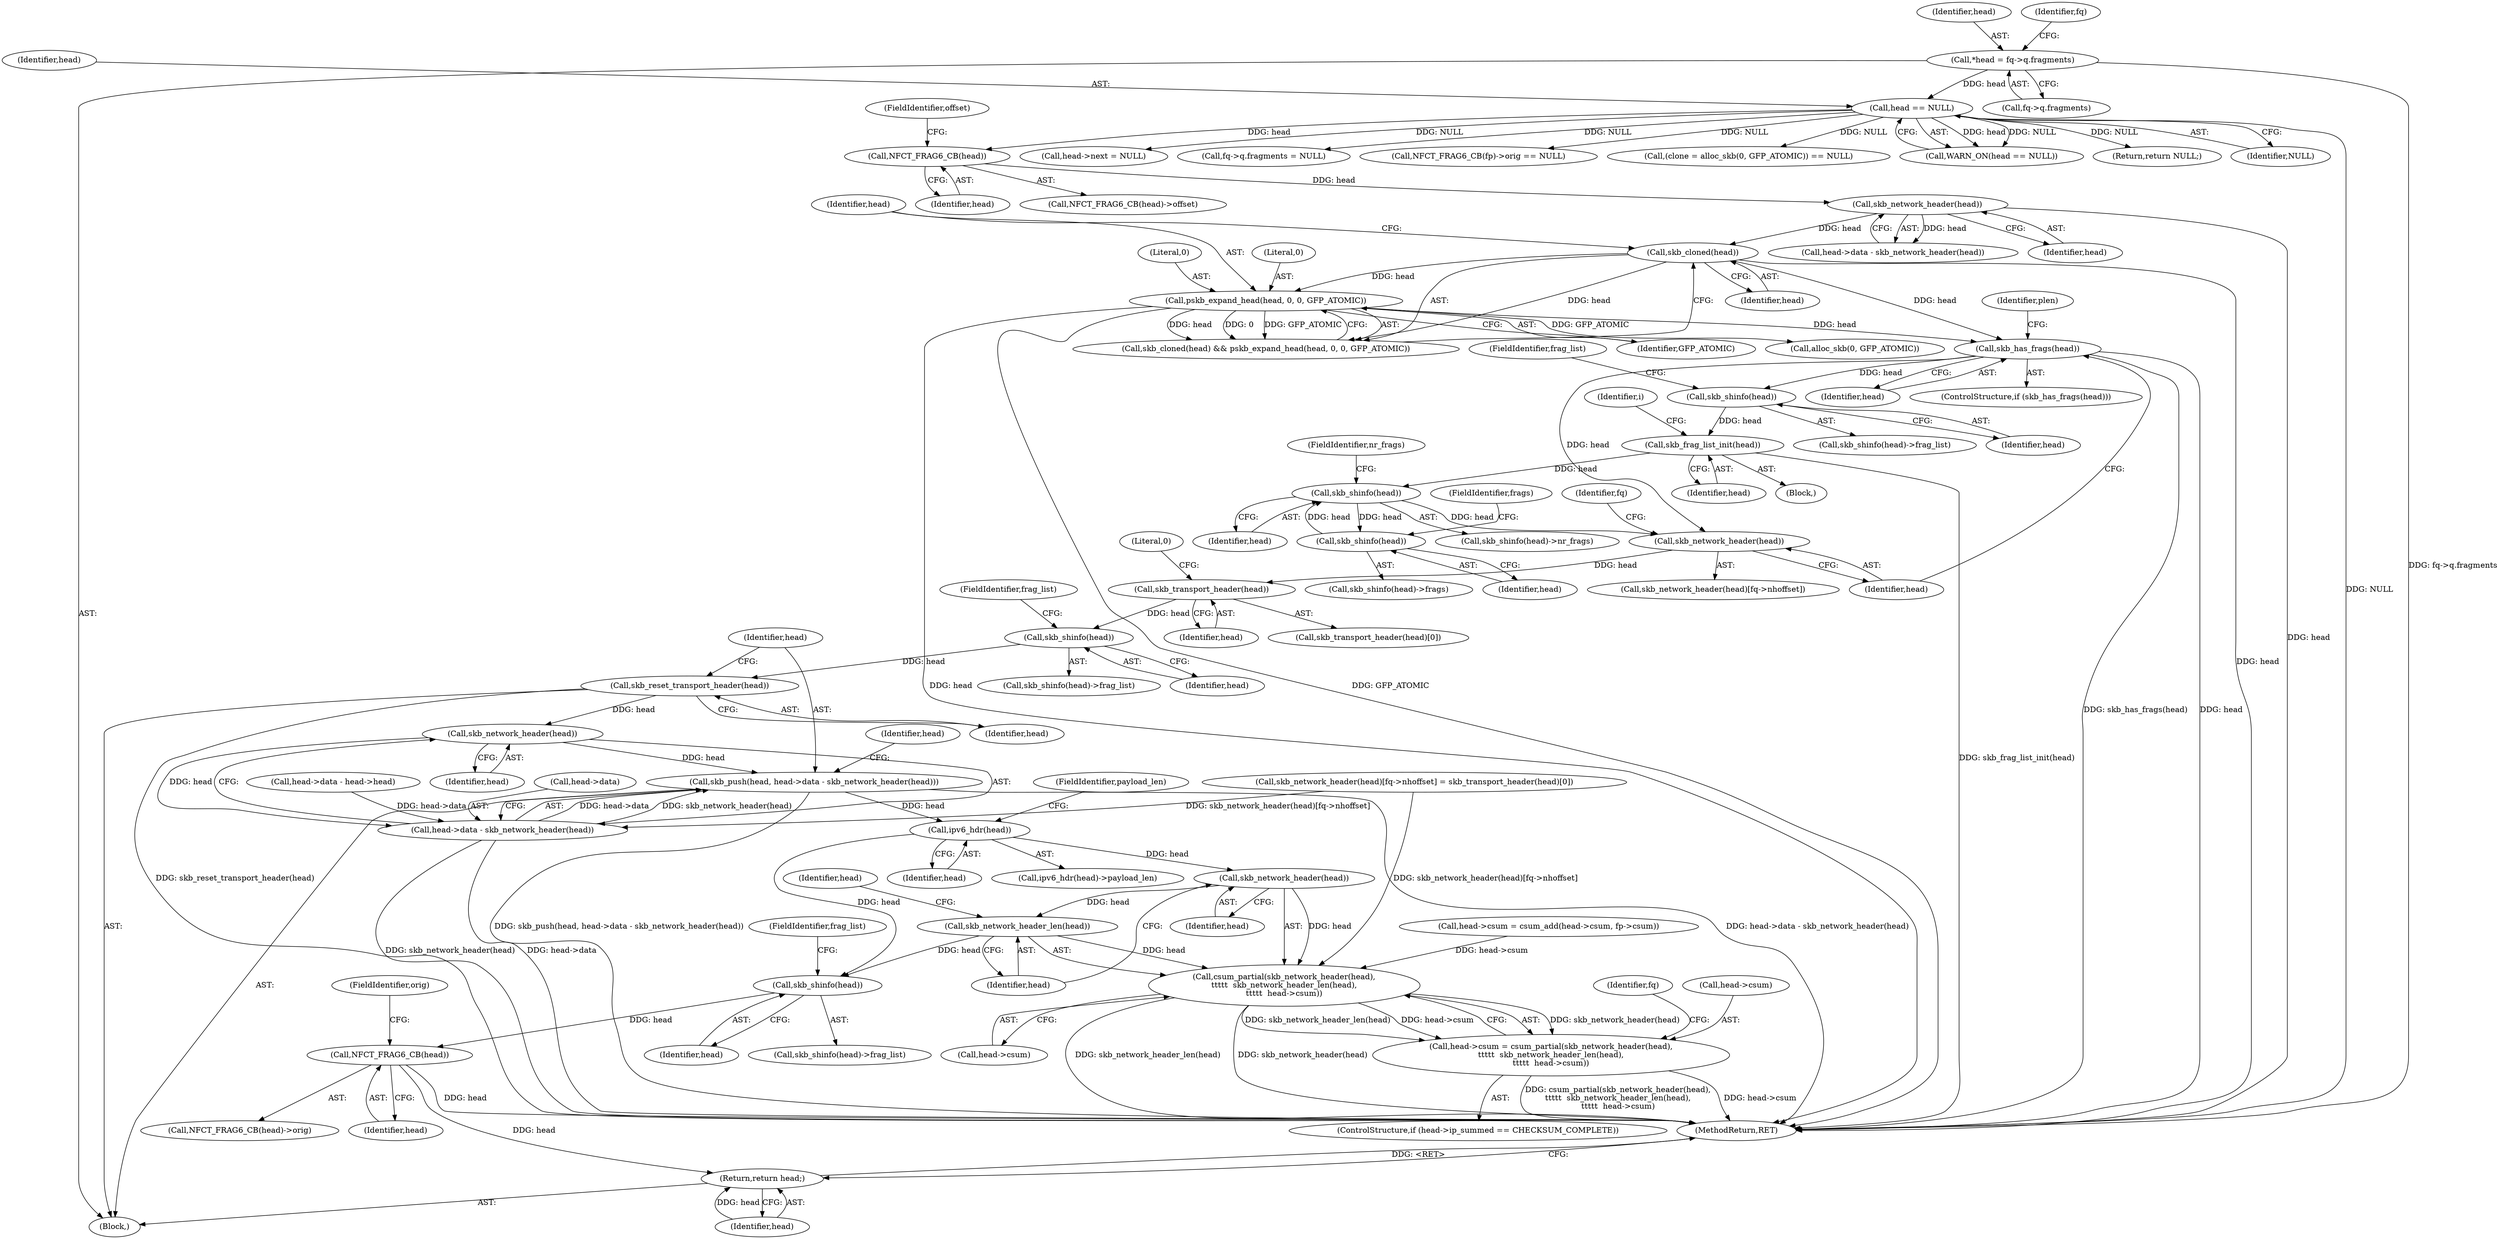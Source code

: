 digraph "0_linux_9e2dcf72023d1447f09c47d77c99b0c49659e5ce_0@pointer" {
"1000341" [label="(Call,skb_shinfo(head))"];
"1000304" [label="(Call,skb_transport_header(head))"];
"1000298" [label="(Call,skb_network_header(head))"];
"1000177" [label="(Call,skb_has_frags(head))"];
"1000167" [label="(Call,pskb_expand_head(head, 0, 0, GFP_ATOMIC))"];
"1000165" [label="(Call,skb_cloned(head))"];
"1000142" [label="(Call,skb_network_header(head))"];
"1000131" [label="(Call,NFCT_FRAG6_CB(head))"];
"1000125" [label="(Call,head == NULL)"];
"1000114" [label="(Call,*head = fq->q.fragments)"];
"1000228" [label="(Call,skb_shinfo(head))"];
"1000238" [label="(Call,skb_shinfo(head))"];
"1000219" [label="(Call,skb_frag_list_init(head))"];
"1000216" [label="(Call,skb_shinfo(head))"];
"1000347" [label="(Call,skb_reset_transport_header(head))"];
"1000355" [label="(Call,skb_network_header(head))"];
"1000349" [label="(Call,skb_push(head, head->data - skb_network_header(head)))"];
"1000459" [label="(Call,ipv6_hdr(head))"];
"1000475" [label="(Call,skb_network_header(head))"];
"1000474" [label="(Call,csum_partial(skb_network_header(head),\n\t\t\t\t\t  skb_network_header_len(head),\n\t\t\t\t\t  head->csum))"];
"1000470" [label="(Call,head->csum = csum_partial(skb_network_header(head),\n\t\t\t\t\t  skb_network_header_len(head),\n\t\t\t\t\t  head->csum))"];
"1000477" [label="(Call,skb_network_header_len(head))"];
"1000492" [label="(Call,skb_shinfo(head))"];
"1000510" [label="(Call,NFCT_FRAG6_CB(head))"];
"1000542" [label="(Return,return head;)"];
"1000351" [label="(Call,head->data - skb_network_header(head))"];
"1000479" [label="(Call,head->csum)"];
"1000110" [label="(Block,)"];
"1000340" [label="(Call,skb_shinfo(head)->frag_list)"];
"1000438" [label="(Call,head->next = NULL)"];
"1000178" [label="(Identifier,head)"];
"1000132" [label="(Identifier,head)"];
"1000130" [label="(Call,NFCT_FRAG6_CB(head)->offset)"];
"1000543" [label="(Identifier,head)"];
"1000351" [label="(Call,head->data - skb_network_header(head))"];
"1000116" [label="(Call,fq->q.fragments)"];
"1000219" [label="(Call,skb_frag_list_init(head))"];
"1000131" [label="(Call,NFCT_FRAG6_CB(head))"];
"1000176" [label="(ControlStructure,if (skb_has_frags(head)))"];
"1000215" [label="(Call,skb_shinfo(head)->frag_list)"];
"1000482" [label="(Call,fq->q.fragments = NULL)"];
"1000458" [label="(Call,ipv6_hdr(head)->payload_len)"];
"1000485" [label="(Identifier,fq)"];
"1000355" [label="(Call,skb_network_header(head))"];
"1000165" [label="(Call,skb_cloned(head))"];
"1000240" [label="(FieldIdentifier,frags)"];
"1000492" [label="(Call,skb_shinfo(head))"];
"1000342" [label="(Identifier,head)"];
"1000126" [label="(Identifier,head)"];
"1000476" [label="(Identifier,head)"];
"1000509" [label="(Call,NFCT_FRAG6_CB(head)->orig)"];
"1000496" [label="(Call,NFCT_FRAG6_CB(fp)->orig == NULL)"];
"1000216" [label="(Call,skb_shinfo(head))"];
"1000239" [label="(Identifier,head)"];
"1000510" [label="(Call,NFCT_FRAG6_CB(head))"];
"1000177" [label="(Call,skb_has_frags(head))"];
"1000359" [label="(Identifier,head)"];
"1000168" [label="(Identifier,head)"];
"1000115" [label="(Identifier,head)"];
"1000512" [label="(FieldIdentifier,orig)"];
"1000220" [label="(Identifier,head)"];
"1000474" [label="(Call,csum_partial(skb_network_header(head),\n\t\t\t\t\t  skb_network_header_len(head),\n\t\t\t\t\t  head->csum))"];
"1000356" [label="(Identifier,head)"];
"1000304" [label="(Call,skb_transport_header(head))"];
"1000133" [label="(FieldIdentifier,offset)"];
"1000227" [label="(Call,skb_shinfo(head)->nr_frags)"];
"1000480" [label="(Identifier,head)"];
"1000297" [label="(Call,skb_network_header(head)[fq->nhoffset])"];
"1000350" [label="(Identifier,head)"];
"1000125" [label="(Call,head == NULL)"];
"1000511" [label="(Identifier,head)"];
"1000318" [label="(Call,head->data - head->head)"];
"1000228" [label="(Call,skb_shinfo(head))"];
"1000478" [label="(Identifier,head)"];
"1000230" [label="(FieldIdentifier,nr_frags)"];
"1000187" [label="(Call,(clone = alloc_skb(0, GFP_ATOMIC)) == NULL)"];
"1000343" [label="(FieldIdentifier,frag_list)"];
"1000124" [label="(Call,WARN_ON(head == NULL))"];
"1000305" [label="(Identifier,head)"];
"1000542" [label="(Return,return head;)"];
"1000218" [label="(FieldIdentifier,frag_list)"];
"1000164" [label="(Call,skb_cloned(head) && pskb_expand_head(head, 0, 0, GFP_ATOMIC))"];
"1000494" [label="(FieldIdentifier,frag_list)"];
"1000171" [label="(Identifier,GFP_ATOMIC)"];
"1000554" [label="(MethodReturn,RET)"];
"1000238" [label="(Call,skb_shinfo(head))"];
"1000470" [label="(Call,head->csum = csum_partial(skb_network_header(head),\n\t\t\t\t\t  skb_network_header_len(head),\n\t\t\t\t\t  head->csum))"];
"1000184" [label="(Identifier,plen)"];
"1000471" [label="(Call,head->csum)"];
"1000229" [label="(Identifier,head)"];
"1000166" [label="(Identifier,head)"];
"1000348" [label="(Identifier,head)"];
"1000341" [label="(Call,skb_shinfo(head))"];
"1000143" [label="(Identifier,head)"];
"1000170" [label="(Literal,0)"];
"1000190" [label="(Call,alloc_skb(0, GFP_ATOMIC))"];
"1000306" [label="(Literal,0)"];
"1000138" [label="(Call,head->data - skb_network_header(head))"];
"1000301" [label="(Identifier,fq)"];
"1000477" [label="(Call,skb_network_header_len(head))"];
"1000223" [label="(Identifier,i)"];
"1000349" [label="(Call,skb_push(head, head->data - skb_network_header(head)))"];
"1000464" [label="(ControlStructure,if (head->ip_summed == CHECKSUM_COMPLETE))"];
"1000179" [label="(Block,)"];
"1000296" [label="(Call,skb_network_header(head)[fq->nhoffset] = skb_transport_header(head)[0])"];
"1000552" [label="(Return,return NULL;)"];
"1000114" [label="(Call,*head = fq->q.fragments)"];
"1000352" [label="(Call,head->data)"];
"1000299" [label="(Identifier,head)"];
"1000459" [label="(Call,ipv6_hdr(head))"];
"1000298" [label="(Call,skb_network_header(head))"];
"1000303" [label="(Call,skb_transport_header(head)[0])"];
"1000412" [label="(Call,head->csum = csum_add(head->csum, fp->csum))"];
"1000169" [label="(Literal,0)"];
"1000491" [label="(Call,skb_shinfo(head)->frag_list)"];
"1000493" [label="(Identifier,head)"];
"1000237" [label="(Call,skb_shinfo(head)->frags)"];
"1000142" [label="(Call,skb_network_header(head))"];
"1000127" [label="(Identifier,NULL)"];
"1000217" [label="(Identifier,head)"];
"1000460" [label="(Identifier,head)"];
"1000347" [label="(Call,skb_reset_transport_header(head))"];
"1000123" [label="(Identifier,fq)"];
"1000461" [label="(FieldIdentifier,payload_len)"];
"1000167" [label="(Call,pskb_expand_head(head, 0, 0, GFP_ATOMIC))"];
"1000475" [label="(Call,skb_network_header(head))"];
"1000341" -> "1000340"  [label="AST: "];
"1000341" -> "1000342"  [label="CFG: "];
"1000342" -> "1000341"  [label="AST: "];
"1000343" -> "1000341"  [label="CFG: "];
"1000304" -> "1000341"  [label="DDG: head"];
"1000341" -> "1000347"  [label="DDG: head"];
"1000304" -> "1000303"  [label="AST: "];
"1000304" -> "1000305"  [label="CFG: "];
"1000305" -> "1000304"  [label="AST: "];
"1000306" -> "1000304"  [label="CFG: "];
"1000298" -> "1000304"  [label="DDG: head"];
"1000298" -> "1000297"  [label="AST: "];
"1000298" -> "1000299"  [label="CFG: "];
"1000299" -> "1000298"  [label="AST: "];
"1000301" -> "1000298"  [label="CFG: "];
"1000177" -> "1000298"  [label="DDG: head"];
"1000228" -> "1000298"  [label="DDG: head"];
"1000177" -> "1000176"  [label="AST: "];
"1000177" -> "1000178"  [label="CFG: "];
"1000178" -> "1000177"  [label="AST: "];
"1000184" -> "1000177"  [label="CFG: "];
"1000299" -> "1000177"  [label="CFG: "];
"1000177" -> "1000554"  [label="DDG: head"];
"1000177" -> "1000554"  [label="DDG: skb_has_frags(head)"];
"1000167" -> "1000177"  [label="DDG: head"];
"1000165" -> "1000177"  [label="DDG: head"];
"1000177" -> "1000216"  [label="DDG: head"];
"1000167" -> "1000164"  [label="AST: "];
"1000167" -> "1000171"  [label="CFG: "];
"1000168" -> "1000167"  [label="AST: "];
"1000169" -> "1000167"  [label="AST: "];
"1000170" -> "1000167"  [label="AST: "];
"1000171" -> "1000167"  [label="AST: "];
"1000164" -> "1000167"  [label="CFG: "];
"1000167" -> "1000554"  [label="DDG: head"];
"1000167" -> "1000554"  [label="DDG: GFP_ATOMIC"];
"1000167" -> "1000164"  [label="DDG: head"];
"1000167" -> "1000164"  [label="DDG: 0"];
"1000167" -> "1000164"  [label="DDG: GFP_ATOMIC"];
"1000165" -> "1000167"  [label="DDG: head"];
"1000167" -> "1000190"  [label="DDG: GFP_ATOMIC"];
"1000165" -> "1000164"  [label="AST: "];
"1000165" -> "1000166"  [label="CFG: "];
"1000166" -> "1000165"  [label="AST: "];
"1000168" -> "1000165"  [label="CFG: "];
"1000164" -> "1000165"  [label="CFG: "];
"1000165" -> "1000554"  [label="DDG: head"];
"1000165" -> "1000164"  [label="DDG: head"];
"1000142" -> "1000165"  [label="DDG: head"];
"1000142" -> "1000138"  [label="AST: "];
"1000142" -> "1000143"  [label="CFG: "];
"1000143" -> "1000142"  [label="AST: "];
"1000138" -> "1000142"  [label="CFG: "];
"1000142" -> "1000554"  [label="DDG: head"];
"1000142" -> "1000138"  [label="DDG: head"];
"1000131" -> "1000142"  [label="DDG: head"];
"1000131" -> "1000130"  [label="AST: "];
"1000131" -> "1000132"  [label="CFG: "];
"1000132" -> "1000131"  [label="AST: "];
"1000133" -> "1000131"  [label="CFG: "];
"1000125" -> "1000131"  [label="DDG: head"];
"1000125" -> "1000124"  [label="AST: "];
"1000125" -> "1000127"  [label="CFG: "];
"1000126" -> "1000125"  [label="AST: "];
"1000127" -> "1000125"  [label="AST: "];
"1000124" -> "1000125"  [label="CFG: "];
"1000125" -> "1000554"  [label="DDG: NULL"];
"1000125" -> "1000124"  [label="DDG: head"];
"1000125" -> "1000124"  [label="DDG: NULL"];
"1000114" -> "1000125"  [label="DDG: head"];
"1000125" -> "1000187"  [label="DDG: NULL"];
"1000125" -> "1000438"  [label="DDG: NULL"];
"1000125" -> "1000482"  [label="DDG: NULL"];
"1000125" -> "1000496"  [label="DDG: NULL"];
"1000125" -> "1000552"  [label="DDG: NULL"];
"1000114" -> "1000110"  [label="AST: "];
"1000114" -> "1000116"  [label="CFG: "];
"1000115" -> "1000114"  [label="AST: "];
"1000116" -> "1000114"  [label="AST: "];
"1000123" -> "1000114"  [label="CFG: "];
"1000114" -> "1000554"  [label="DDG: fq->q.fragments"];
"1000228" -> "1000227"  [label="AST: "];
"1000228" -> "1000229"  [label="CFG: "];
"1000229" -> "1000228"  [label="AST: "];
"1000230" -> "1000228"  [label="CFG: "];
"1000238" -> "1000228"  [label="DDG: head"];
"1000219" -> "1000228"  [label="DDG: head"];
"1000228" -> "1000238"  [label="DDG: head"];
"1000238" -> "1000237"  [label="AST: "];
"1000238" -> "1000239"  [label="CFG: "];
"1000239" -> "1000238"  [label="AST: "];
"1000240" -> "1000238"  [label="CFG: "];
"1000219" -> "1000179"  [label="AST: "];
"1000219" -> "1000220"  [label="CFG: "];
"1000220" -> "1000219"  [label="AST: "];
"1000223" -> "1000219"  [label="CFG: "];
"1000219" -> "1000554"  [label="DDG: skb_frag_list_init(head)"];
"1000216" -> "1000219"  [label="DDG: head"];
"1000216" -> "1000215"  [label="AST: "];
"1000216" -> "1000217"  [label="CFG: "];
"1000217" -> "1000216"  [label="AST: "];
"1000218" -> "1000216"  [label="CFG: "];
"1000347" -> "1000110"  [label="AST: "];
"1000347" -> "1000348"  [label="CFG: "];
"1000348" -> "1000347"  [label="AST: "];
"1000350" -> "1000347"  [label="CFG: "];
"1000347" -> "1000554"  [label="DDG: skb_reset_transport_header(head)"];
"1000347" -> "1000355"  [label="DDG: head"];
"1000355" -> "1000351"  [label="AST: "];
"1000355" -> "1000356"  [label="CFG: "];
"1000356" -> "1000355"  [label="AST: "];
"1000351" -> "1000355"  [label="CFG: "];
"1000355" -> "1000349"  [label="DDG: head"];
"1000355" -> "1000351"  [label="DDG: head"];
"1000349" -> "1000110"  [label="AST: "];
"1000349" -> "1000351"  [label="CFG: "];
"1000350" -> "1000349"  [label="AST: "];
"1000351" -> "1000349"  [label="AST: "];
"1000359" -> "1000349"  [label="CFG: "];
"1000349" -> "1000554"  [label="DDG: skb_push(head, head->data - skb_network_header(head))"];
"1000349" -> "1000554"  [label="DDG: head->data - skb_network_header(head)"];
"1000351" -> "1000349"  [label="DDG: head->data"];
"1000351" -> "1000349"  [label="DDG: skb_network_header(head)"];
"1000349" -> "1000459"  [label="DDG: head"];
"1000459" -> "1000458"  [label="AST: "];
"1000459" -> "1000460"  [label="CFG: "];
"1000460" -> "1000459"  [label="AST: "];
"1000461" -> "1000459"  [label="CFG: "];
"1000459" -> "1000475"  [label="DDG: head"];
"1000459" -> "1000492"  [label="DDG: head"];
"1000475" -> "1000474"  [label="AST: "];
"1000475" -> "1000476"  [label="CFG: "];
"1000476" -> "1000475"  [label="AST: "];
"1000478" -> "1000475"  [label="CFG: "];
"1000475" -> "1000474"  [label="DDG: head"];
"1000475" -> "1000477"  [label="DDG: head"];
"1000474" -> "1000470"  [label="AST: "];
"1000474" -> "1000479"  [label="CFG: "];
"1000477" -> "1000474"  [label="AST: "];
"1000479" -> "1000474"  [label="AST: "];
"1000470" -> "1000474"  [label="CFG: "];
"1000474" -> "1000554"  [label="DDG: skb_network_header_len(head)"];
"1000474" -> "1000554"  [label="DDG: skb_network_header(head)"];
"1000474" -> "1000470"  [label="DDG: skb_network_header(head)"];
"1000474" -> "1000470"  [label="DDG: skb_network_header_len(head)"];
"1000474" -> "1000470"  [label="DDG: head->csum"];
"1000296" -> "1000474"  [label="DDG: skb_network_header(head)[fq->nhoffset]"];
"1000477" -> "1000474"  [label="DDG: head"];
"1000412" -> "1000474"  [label="DDG: head->csum"];
"1000470" -> "1000464"  [label="AST: "];
"1000471" -> "1000470"  [label="AST: "];
"1000485" -> "1000470"  [label="CFG: "];
"1000470" -> "1000554"  [label="DDG: csum_partial(skb_network_header(head),\n\t\t\t\t\t  skb_network_header_len(head),\n\t\t\t\t\t  head->csum)"];
"1000470" -> "1000554"  [label="DDG: head->csum"];
"1000477" -> "1000478"  [label="CFG: "];
"1000478" -> "1000477"  [label="AST: "];
"1000480" -> "1000477"  [label="CFG: "];
"1000477" -> "1000492"  [label="DDG: head"];
"1000492" -> "1000491"  [label="AST: "];
"1000492" -> "1000493"  [label="CFG: "];
"1000493" -> "1000492"  [label="AST: "];
"1000494" -> "1000492"  [label="CFG: "];
"1000492" -> "1000510"  [label="DDG: head"];
"1000510" -> "1000509"  [label="AST: "];
"1000510" -> "1000511"  [label="CFG: "];
"1000511" -> "1000510"  [label="AST: "];
"1000512" -> "1000510"  [label="CFG: "];
"1000510" -> "1000554"  [label="DDG: head"];
"1000510" -> "1000542"  [label="DDG: head"];
"1000542" -> "1000110"  [label="AST: "];
"1000542" -> "1000543"  [label="CFG: "];
"1000543" -> "1000542"  [label="AST: "];
"1000554" -> "1000542"  [label="CFG: "];
"1000542" -> "1000554"  [label="DDG: <RET>"];
"1000543" -> "1000542"  [label="DDG: head"];
"1000352" -> "1000351"  [label="AST: "];
"1000351" -> "1000554"  [label="DDG: head->data"];
"1000351" -> "1000554"  [label="DDG: skb_network_header(head)"];
"1000318" -> "1000351"  [label="DDG: head->data"];
"1000296" -> "1000351"  [label="DDG: skb_network_header(head)[fq->nhoffset]"];
}
